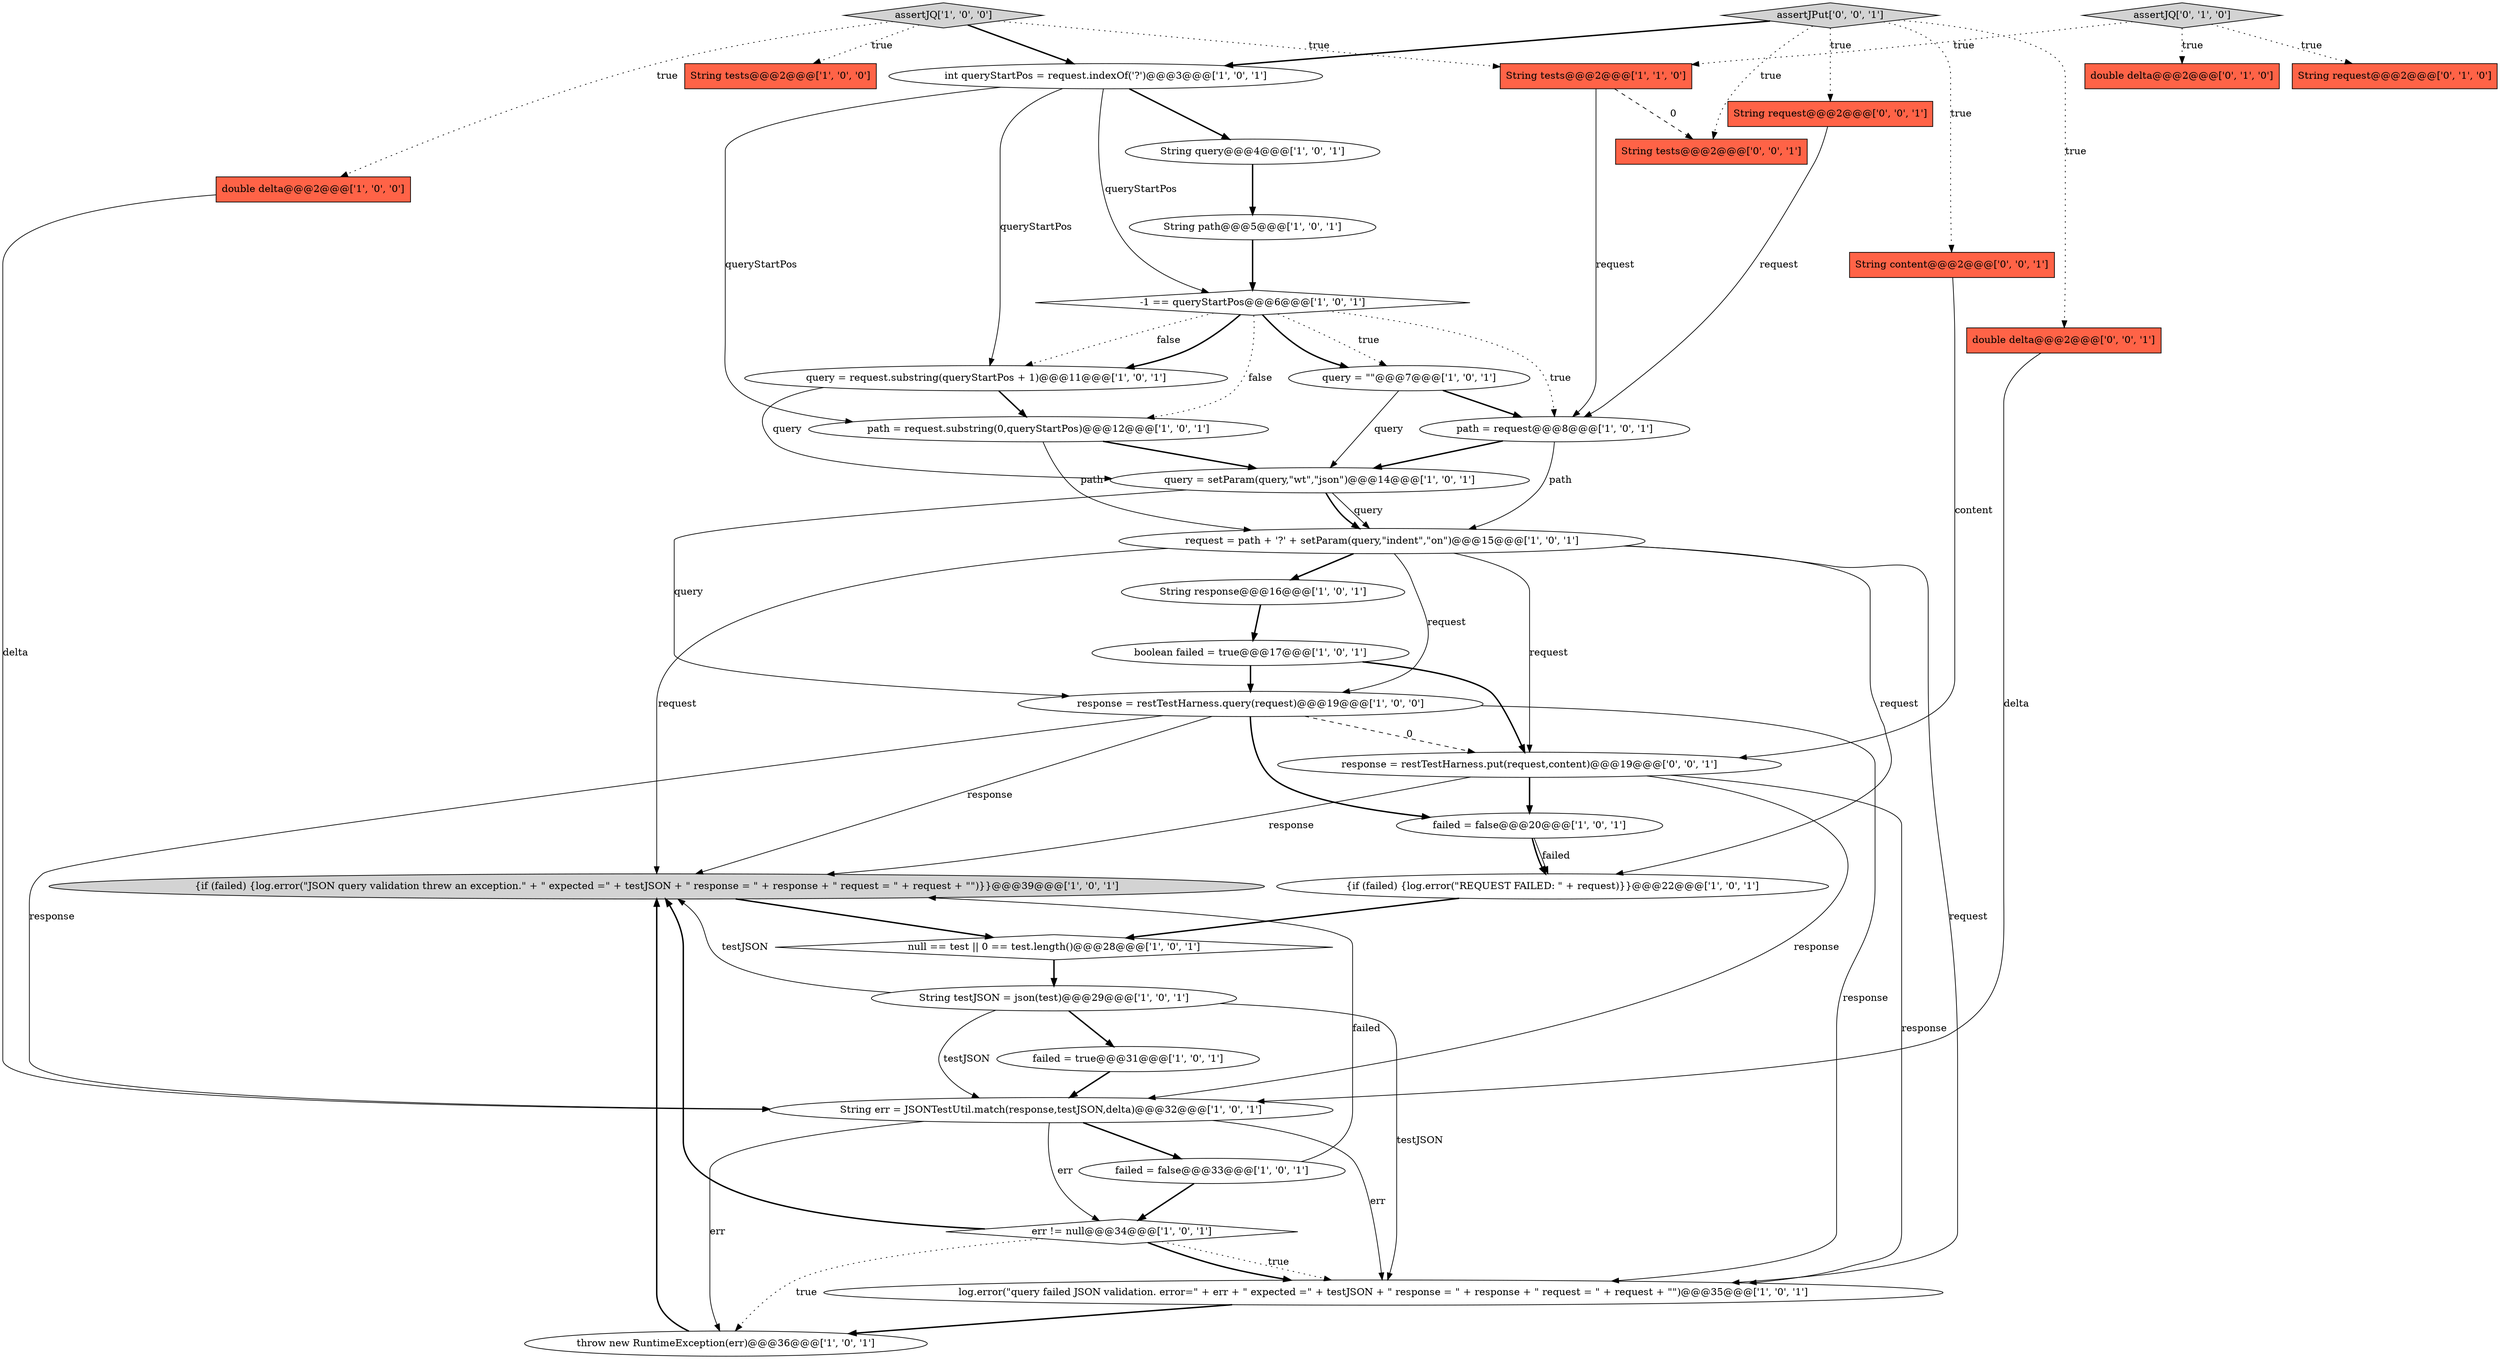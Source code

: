 digraph {
10 [style = filled, label = "int queryStartPos = request.indexOf('?')@@@3@@@['1', '0', '1']", fillcolor = white, shape = ellipse image = "AAA0AAABBB1BBB"];
29 [style = filled, label = "double delta@@@2@@@['0', '1', '0']", fillcolor = tomato, shape = box image = "AAA0AAABBB2BBB"];
11 [style = filled, label = "path = request@@@8@@@['1', '0', '1']", fillcolor = white, shape = ellipse image = "AAA0AAABBB1BBB"];
15 [style = filled, label = "query = request.substring(queryStartPos + 1)@@@11@@@['1', '0', '1']", fillcolor = white, shape = ellipse image = "AAA0AAABBB1BBB"];
19 [style = filled, label = "String query@@@4@@@['1', '0', '1']", fillcolor = white, shape = ellipse image = "AAA0AAABBB1BBB"];
16 [style = filled, label = "null == test || 0 == test.length()@@@28@@@['1', '0', '1']", fillcolor = white, shape = diamond image = "AAA0AAABBB1BBB"];
14 [style = filled, label = "throw new RuntimeException(err)@@@36@@@['1', '0', '1']", fillcolor = white, shape = ellipse image = "AAA0AAABBB1BBB"];
23 [style = filled, label = "path = request.substring(0,queryStartPos)@@@12@@@['1', '0', '1']", fillcolor = white, shape = ellipse image = "AAA0AAABBB1BBB"];
24 [style = filled, label = "request = path + '?' + setParam(query,\"indent\",\"on\")@@@15@@@['1', '0', '1']", fillcolor = white, shape = ellipse image = "AAA0AAABBB1BBB"];
26 [style = filled, label = "query = setParam(query,\"wt\",\"json\")@@@14@@@['1', '0', '1']", fillcolor = white, shape = ellipse image = "AAA0AAABBB1BBB"];
28 [style = filled, label = "String request@@@2@@@['0', '1', '0']", fillcolor = tomato, shape = box image = "AAA0AAABBB2BBB"];
33 [style = filled, label = "assertJPut['0', '0', '1']", fillcolor = lightgray, shape = diamond image = "AAA0AAABBB3BBB"];
22 [style = filled, label = "failed = false@@@33@@@['1', '0', '1']", fillcolor = white, shape = ellipse image = "AAA0AAABBB1BBB"];
2 [style = filled, label = "String tests@@@2@@@['1', '0', '0']", fillcolor = tomato, shape = box image = "AAA0AAABBB1BBB"];
18 [style = filled, label = "failed = true@@@31@@@['1', '0', '1']", fillcolor = white, shape = ellipse image = "AAA0AAABBB1BBB"];
3 [style = filled, label = "String testJSON = json(test)@@@29@@@['1', '0', '1']", fillcolor = white, shape = ellipse image = "AAA0AAABBB1BBB"];
5 [style = filled, label = "-1 == queryStartPos@@@6@@@['1', '0', '1']", fillcolor = white, shape = diamond image = "AAA0AAABBB1BBB"];
7 [style = filled, label = "assertJQ['1', '0', '0']", fillcolor = lightgray, shape = diamond image = "AAA0AAABBB1BBB"];
31 [style = filled, label = "String request@@@2@@@['0', '0', '1']", fillcolor = tomato, shape = box image = "AAA0AAABBB3BBB"];
36 [style = filled, label = "String tests@@@2@@@['0', '0', '1']", fillcolor = tomato, shape = box image = "AAA0AAABBB3BBB"];
9 [style = filled, label = "boolean failed = true@@@17@@@['1', '0', '1']", fillcolor = white, shape = ellipse image = "AAA0AAABBB1BBB"];
20 [style = filled, label = "{if (failed) {log.error(\"JSON query validation threw an exception.\" + \" expected =\" + testJSON + \" response = \" + response + \" request = \" + request + \"\")}}@@@39@@@['1', '0', '1']", fillcolor = lightgray, shape = ellipse image = "AAA0AAABBB1BBB"];
6 [style = filled, label = "err != null@@@34@@@['1', '0', '1']", fillcolor = white, shape = diamond image = "AAA0AAABBB1BBB"];
34 [style = filled, label = "response = restTestHarness.put(request,content)@@@19@@@['0', '0', '1']", fillcolor = white, shape = ellipse image = "AAA0AAABBB3BBB"];
25 [style = filled, label = "String path@@@5@@@['1', '0', '1']", fillcolor = white, shape = ellipse image = "AAA0AAABBB1BBB"];
32 [style = filled, label = "String content@@@2@@@['0', '0', '1']", fillcolor = tomato, shape = box image = "AAA0AAABBB3BBB"];
35 [style = filled, label = "double delta@@@2@@@['0', '0', '1']", fillcolor = tomato, shape = box image = "AAA0AAABBB3BBB"];
27 [style = filled, label = "log.error(\"query failed JSON validation. error=\" + err + \" expected =\" + testJSON + \" response = \" + response + \" request = \" + request + \"\")@@@35@@@['1', '0', '1']", fillcolor = white, shape = ellipse image = "AAA0AAABBB1BBB"];
4 [style = filled, label = "String err = JSONTestUtil.match(response,testJSON,delta)@@@32@@@['1', '0', '1']", fillcolor = white, shape = ellipse image = "AAA0AAABBB1BBB"];
12 [style = filled, label = "response = restTestHarness.query(request)@@@19@@@['1', '0', '0']", fillcolor = white, shape = ellipse image = "AAA0AAABBB1BBB"];
30 [style = filled, label = "assertJQ['0', '1', '0']", fillcolor = lightgray, shape = diamond image = "AAA0AAABBB2BBB"];
17 [style = filled, label = "{if (failed) {log.error(\"REQUEST FAILED: \" + request)}}@@@22@@@['1', '0', '1']", fillcolor = white, shape = ellipse image = "AAA0AAABBB1BBB"];
1 [style = filled, label = "failed = false@@@20@@@['1', '0', '1']", fillcolor = white, shape = ellipse image = "AAA0AAABBB1BBB"];
8 [style = filled, label = "double delta@@@2@@@['1', '0', '0']", fillcolor = tomato, shape = box image = "AAA0AAABBB1BBB"];
21 [style = filled, label = "String tests@@@2@@@['1', '1', '0']", fillcolor = tomato, shape = box image = "AAA0AAABBB1BBB"];
0 [style = filled, label = "query = \"\"@@@7@@@['1', '0', '1']", fillcolor = white, shape = ellipse image = "AAA0AAABBB1BBB"];
13 [style = filled, label = "String response@@@16@@@['1', '0', '1']", fillcolor = white, shape = ellipse image = "AAA0AAABBB1BBB"];
24->27 [style = solid, label="request"];
4->6 [style = solid, label="err"];
15->23 [style = bold, label=""];
10->15 [style = solid, label="queryStartPos"];
4->27 [style = solid, label="err"];
16->3 [style = bold, label=""];
24->17 [style = solid, label="request"];
7->2 [style = dotted, label="true"];
34->27 [style = solid, label="response"];
27->14 [style = bold, label=""];
7->10 [style = bold, label=""];
33->32 [style = dotted, label="true"];
34->1 [style = bold, label=""];
10->23 [style = solid, label="queryStartPos"];
31->11 [style = solid, label="request"];
10->19 [style = bold, label=""];
5->15 [style = dotted, label="false"];
23->26 [style = bold, label=""];
3->27 [style = solid, label="testJSON"];
21->11 [style = solid, label="request"];
5->15 [style = bold, label=""];
0->11 [style = bold, label=""];
33->10 [style = bold, label=""];
26->12 [style = solid, label="query"];
22->20 [style = solid, label="failed"];
5->0 [style = dotted, label="true"];
21->36 [style = dashed, label="0"];
10->5 [style = solid, label="queryStartPos"];
15->26 [style = solid, label="query"];
8->4 [style = solid, label="delta"];
3->20 [style = solid, label="testJSON"];
26->24 [style = bold, label=""];
24->20 [style = solid, label="request"];
35->4 [style = solid, label="delta"];
0->26 [style = solid, label="query"];
12->1 [style = bold, label=""];
19->25 [style = bold, label=""];
30->21 [style = dotted, label="true"];
26->24 [style = solid, label="query"];
23->24 [style = solid, label="path"];
1->17 [style = bold, label=""];
3->18 [style = bold, label=""];
33->36 [style = dotted, label="true"];
6->20 [style = bold, label=""];
6->27 [style = bold, label=""];
30->29 [style = dotted, label="true"];
5->23 [style = dotted, label="false"];
6->14 [style = dotted, label="true"];
1->17 [style = solid, label="failed"];
5->11 [style = dotted, label="true"];
33->35 [style = dotted, label="true"];
20->16 [style = bold, label=""];
18->4 [style = bold, label=""];
5->0 [style = bold, label=""];
12->27 [style = solid, label="response"];
12->20 [style = solid, label="response"];
4->14 [style = solid, label="err"];
24->12 [style = solid, label="request"];
34->4 [style = solid, label="response"];
25->5 [style = bold, label=""];
22->6 [style = bold, label=""];
12->4 [style = solid, label="response"];
34->20 [style = solid, label="response"];
13->9 [style = bold, label=""];
32->34 [style = solid, label="content"];
9->12 [style = bold, label=""];
6->27 [style = dotted, label="true"];
30->28 [style = dotted, label="true"];
7->21 [style = dotted, label="true"];
7->8 [style = dotted, label="true"];
11->24 [style = solid, label="path"];
33->31 [style = dotted, label="true"];
3->4 [style = solid, label="testJSON"];
4->22 [style = bold, label=""];
24->34 [style = solid, label="request"];
12->34 [style = dashed, label="0"];
17->16 [style = bold, label=""];
14->20 [style = bold, label=""];
11->26 [style = bold, label=""];
24->13 [style = bold, label=""];
9->34 [style = bold, label=""];
}
